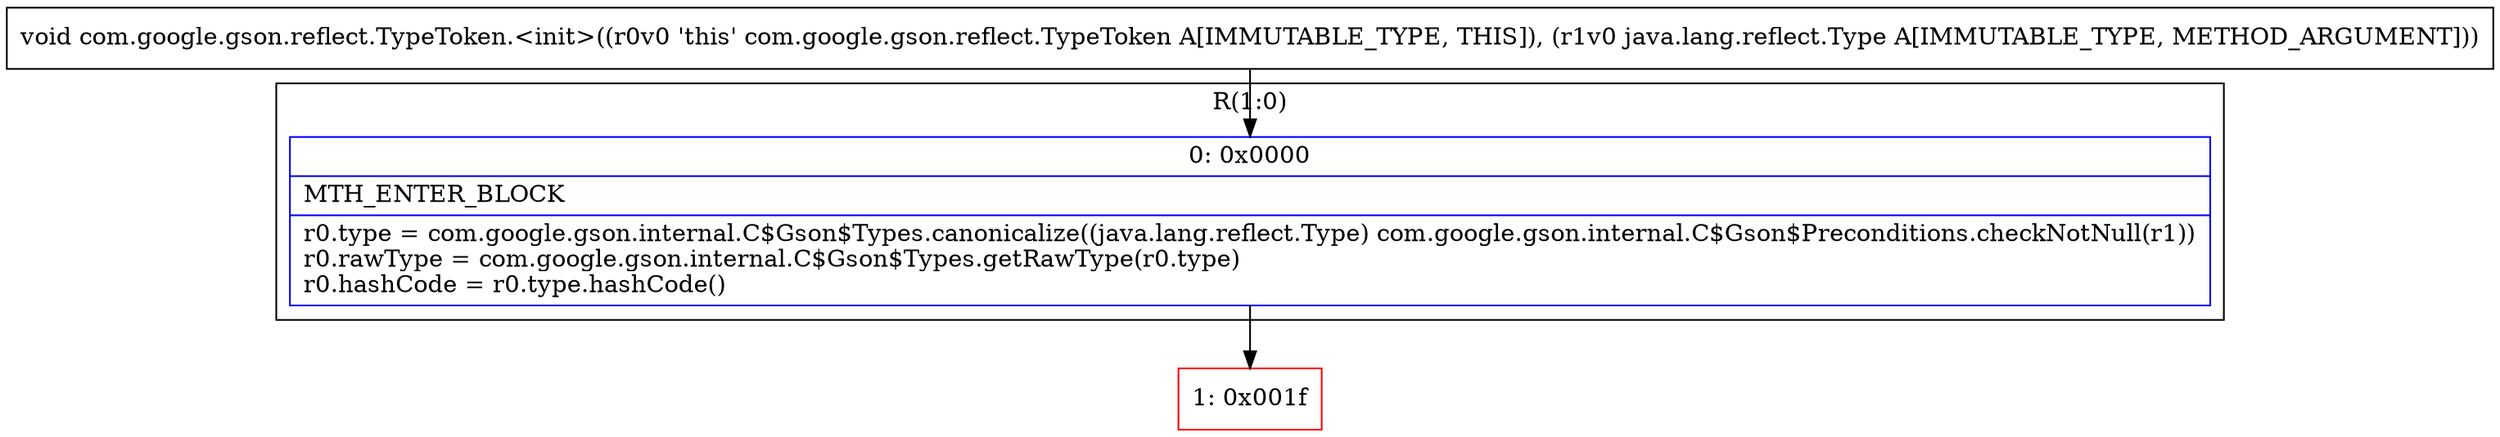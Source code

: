digraph "CFG forcom.google.gson.reflect.TypeToken.\<init\>(Ljava\/lang\/reflect\/Type;)V" {
subgraph cluster_Region_1370842063 {
label = "R(1:0)";
node [shape=record,color=blue];
Node_0 [shape=record,label="{0\:\ 0x0000|MTH_ENTER_BLOCK\l|r0.type = com.google.gson.internal.C$Gson$Types.canonicalize((java.lang.reflect.Type) com.google.gson.internal.C$Gson$Preconditions.checkNotNull(r1))\lr0.rawType = com.google.gson.internal.C$Gson$Types.getRawType(r0.type)\lr0.hashCode = r0.type.hashCode()\l}"];
}
Node_1 [shape=record,color=red,label="{1\:\ 0x001f}"];
MethodNode[shape=record,label="{void com.google.gson.reflect.TypeToken.\<init\>((r0v0 'this' com.google.gson.reflect.TypeToken A[IMMUTABLE_TYPE, THIS]), (r1v0 java.lang.reflect.Type A[IMMUTABLE_TYPE, METHOD_ARGUMENT])) }"];
MethodNode -> Node_0;
Node_0 -> Node_1;
}

